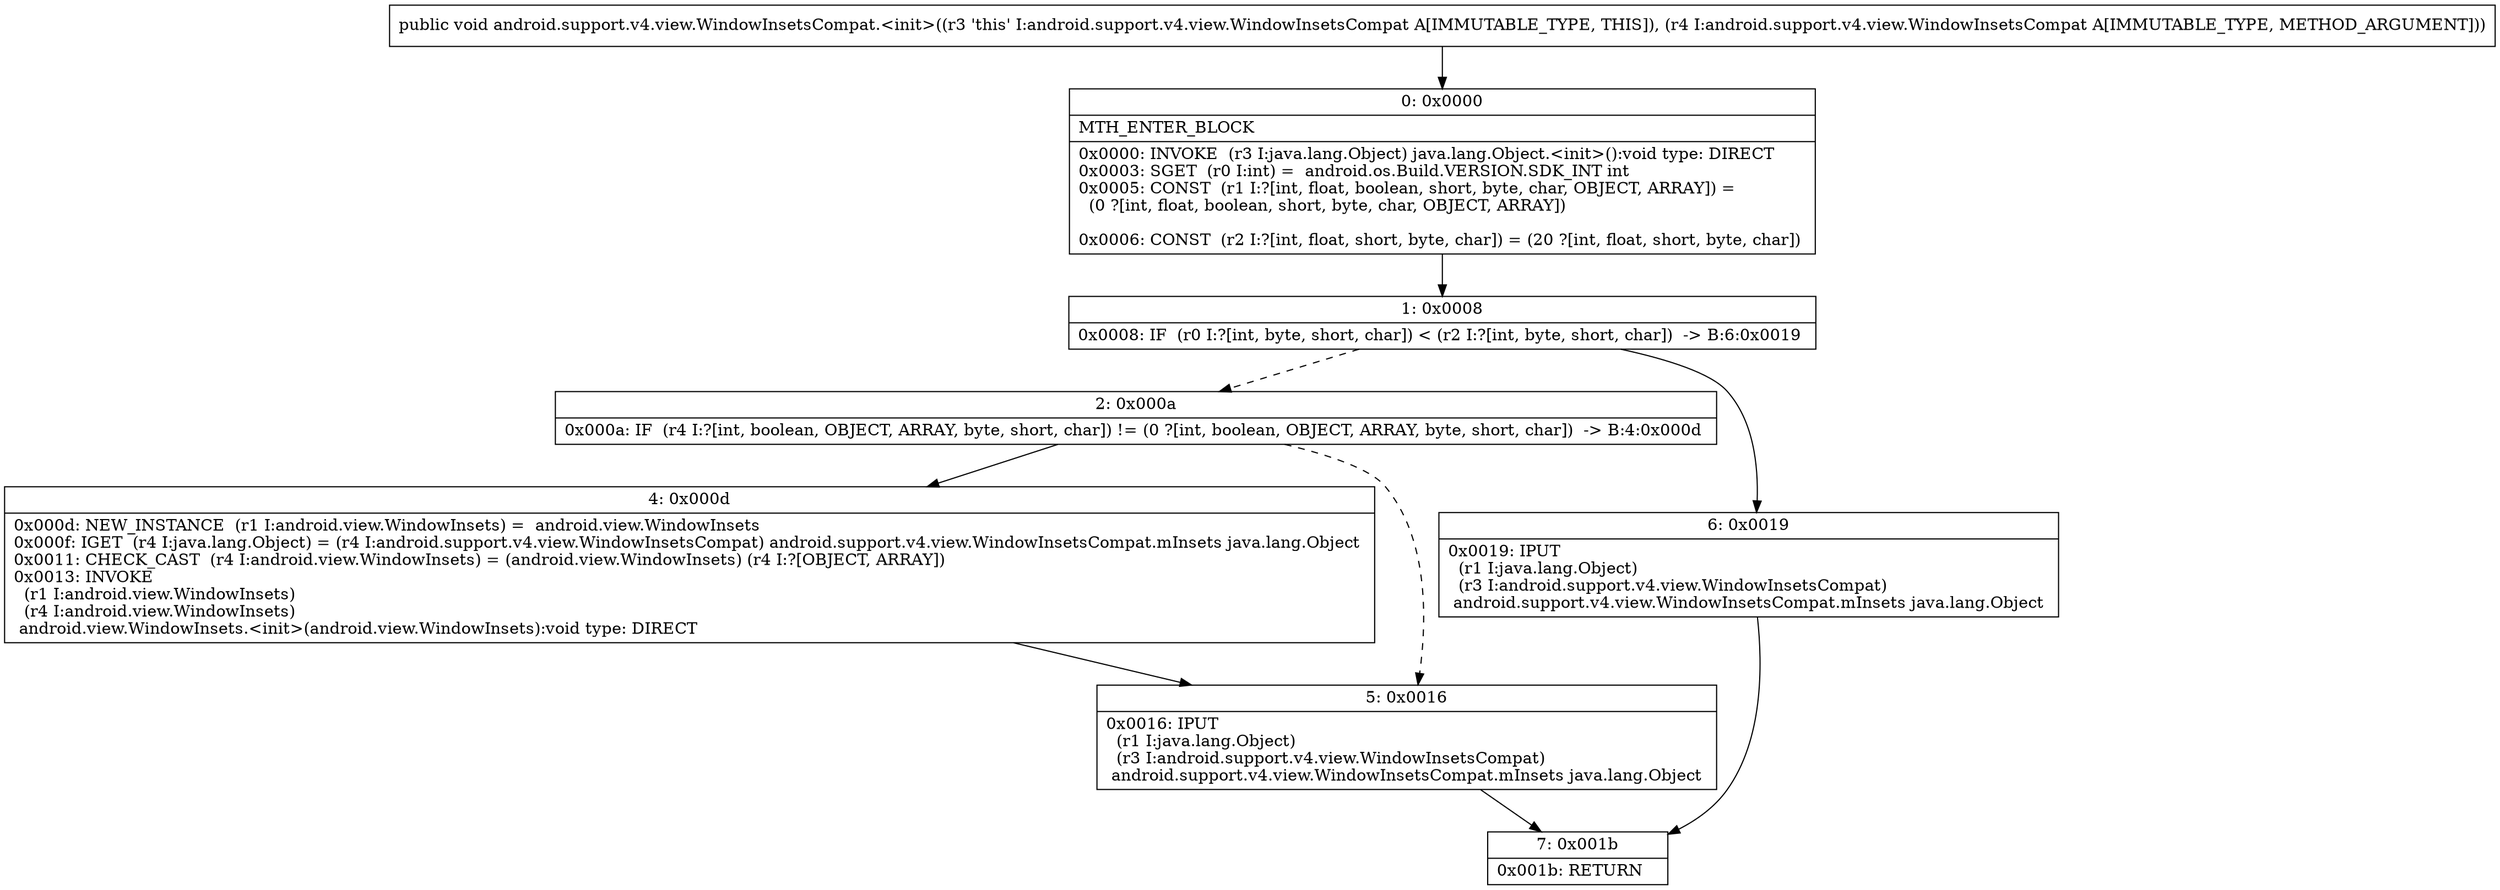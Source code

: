 digraph "CFG forandroid.support.v4.view.WindowInsetsCompat.\<init\>(Landroid\/support\/v4\/view\/WindowInsetsCompat;)V" {
Node_0 [shape=record,label="{0\:\ 0x0000|MTH_ENTER_BLOCK\l|0x0000: INVOKE  (r3 I:java.lang.Object) java.lang.Object.\<init\>():void type: DIRECT \l0x0003: SGET  (r0 I:int) =  android.os.Build.VERSION.SDK_INT int \l0x0005: CONST  (r1 I:?[int, float, boolean, short, byte, char, OBJECT, ARRAY]) = \l  (0 ?[int, float, boolean, short, byte, char, OBJECT, ARRAY])\l \l0x0006: CONST  (r2 I:?[int, float, short, byte, char]) = (20 ?[int, float, short, byte, char]) \l}"];
Node_1 [shape=record,label="{1\:\ 0x0008|0x0008: IF  (r0 I:?[int, byte, short, char]) \< (r2 I:?[int, byte, short, char])  \-\> B:6:0x0019 \l}"];
Node_2 [shape=record,label="{2\:\ 0x000a|0x000a: IF  (r4 I:?[int, boolean, OBJECT, ARRAY, byte, short, char]) != (0 ?[int, boolean, OBJECT, ARRAY, byte, short, char])  \-\> B:4:0x000d \l}"];
Node_4 [shape=record,label="{4\:\ 0x000d|0x000d: NEW_INSTANCE  (r1 I:android.view.WindowInsets) =  android.view.WindowInsets \l0x000f: IGET  (r4 I:java.lang.Object) = (r4 I:android.support.v4.view.WindowInsetsCompat) android.support.v4.view.WindowInsetsCompat.mInsets java.lang.Object \l0x0011: CHECK_CAST  (r4 I:android.view.WindowInsets) = (android.view.WindowInsets) (r4 I:?[OBJECT, ARRAY]) \l0x0013: INVOKE  \l  (r1 I:android.view.WindowInsets)\l  (r4 I:android.view.WindowInsets)\l android.view.WindowInsets.\<init\>(android.view.WindowInsets):void type: DIRECT \l}"];
Node_5 [shape=record,label="{5\:\ 0x0016|0x0016: IPUT  \l  (r1 I:java.lang.Object)\l  (r3 I:android.support.v4.view.WindowInsetsCompat)\l android.support.v4.view.WindowInsetsCompat.mInsets java.lang.Object \l}"];
Node_6 [shape=record,label="{6\:\ 0x0019|0x0019: IPUT  \l  (r1 I:java.lang.Object)\l  (r3 I:android.support.v4.view.WindowInsetsCompat)\l android.support.v4.view.WindowInsetsCompat.mInsets java.lang.Object \l}"];
Node_7 [shape=record,label="{7\:\ 0x001b|0x001b: RETURN   \l}"];
MethodNode[shape=record,label="{public void android.support.v4.view.WindowInsetsCompat.\<init\>((r3 'this' I:android.support.v4.view.WindowInsetsCompat A[IMMUTABLE_TYPE, THIS]), (r4 I:android.support.v4.view.WindowInsetsCompat A[IMMUTABLE_TYPE, METHOD_ARGUMENT])) }"];
MethodNode -> Node_0;
Node_0 -> Node_1;
Node_1 -> Node_2[style=dashed];
Node_1 -> Node_6;
Node_2 -> Node_4;
Node_2 -> Node_5[style=dashed];
Node_4 -> Node_5;
Node_5 -> Node_7;
Node_6 -> Node_7;
}

